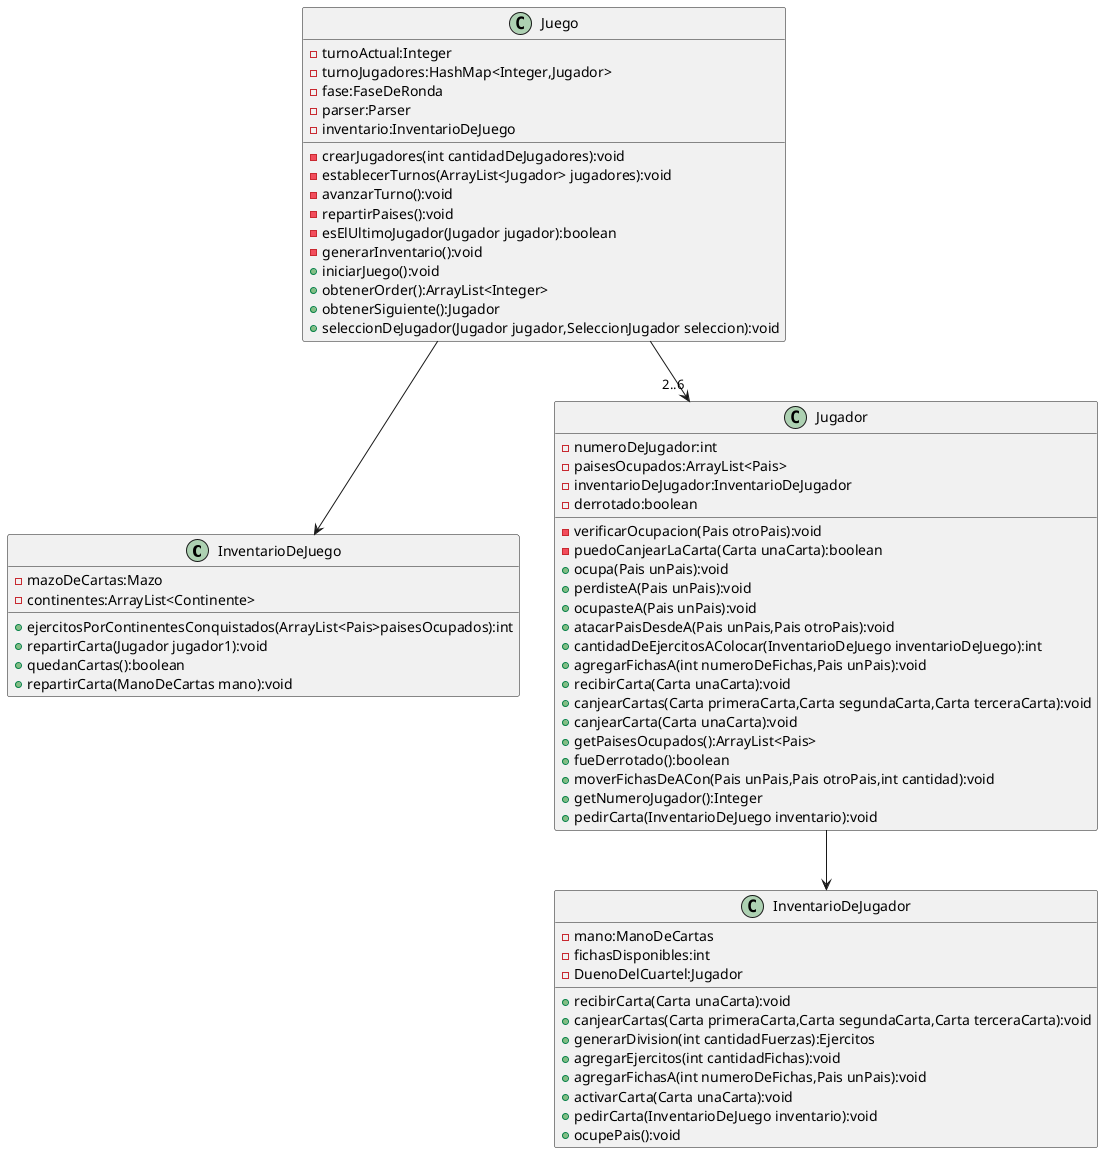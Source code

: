 @startuml
class InventarioDeJuego{
- mazoDeCartas:Mazo
- continentes:ArrayList<Continente>
+ ejercitosPorContinentesConquistados(ArrayList<Pais>paisesOcupados):int
+ repartirCarta(Jugador jugador1):void
+ quedanCartas():boolean
+ repartirCarta(ManoDeCartas mano):void
}

class InventarioDeJugador{
- mano:ManoDeCartas
- fichasDisponibles:int
- DuenoDelCuartel:Jugador
+ recibirCarta(Carta unaCarta):void
+ canjearCartas(Carta primeraCarta,Carta segundaCarta,Carta terceraCarta):void
+ generarDivision(int cantidadFuerzas):Ejercitos
+ agregarEjercitos(int cantidadFichas):void
+ agregarFichasA(int numeroDeFichas,Pais unPais):void
+ activarCarta(Carta unaCarta):void
+ pedirCarta(InventarioDeJuego inventario):void
+ ocupePais():void
}

class Juego{
- turnoActual:Integer
- turnoJugadores:HashMap<Integer,Jugador>
- fase:FaseDeRonda
- parser:Parser
- inventario:InventarioDeJuego
- crearJugadores(int cantidadDeJugadores):void
- establecerTurnos(ArrayList<Jugador> jugadores):void
- avanzarTurno():void
- repartirPaises():void
- esElUltimoJugador(Jugador jugador):boolean
- generarInventario():void
+ iniciarJuego():void
+ obtenerOrder():ArrayList<Integer>
+ obtenerSiguiente():Jugador
+ seleccionDeJugador(Jugador jugador,SeleccionJugador seleccion):void
}

class Jugador{
- numeroDeJugador:int
- paisesOcupados:ArrayList<Pais>
- inventarioDeJugador:InventarioDeJugador
- derrotado:boolean
- verificarOcupacion(Pais otroPais):void
- puedoCanjearLaCarta(Carta unaCarta):boolean
+ ocupa(Pais unPais):void
+ perdisteA(Pais unPais):void
+ ocupasteA(Pais unPais):void
+ atacarPaisDesdeA(Pais unPais,Pais otroPais):void
+ cantidadDeEjercitosAColocar(InventarioDeJuego inventarioDeJuego):int
+ agregarFichasA(int numeroDeFichas,Pais unPais):void
+ recibirCarta(Carta unaCarta):void
+ canjearCartas(Carta primeraCarta,Carta segundaCarta,Carta terceraCarta):void
+ canjearCarta(Carta unaCarta):void
+ getPaisesOcupados():ArrayList<Pais>
+ fueDerrotado():boolean
+ moverFichasDeACon(Pais unPais,Pais otroPais,int cantidad):void
+ getNumeroJugador():Integer
+ pedirCarta(InventarioDeJuego inventario):void
}

Juego --> InventarioDeJuego
Juego -->"2..6" Jugador

Jugador --> InventarioDeJugador
@enduml
